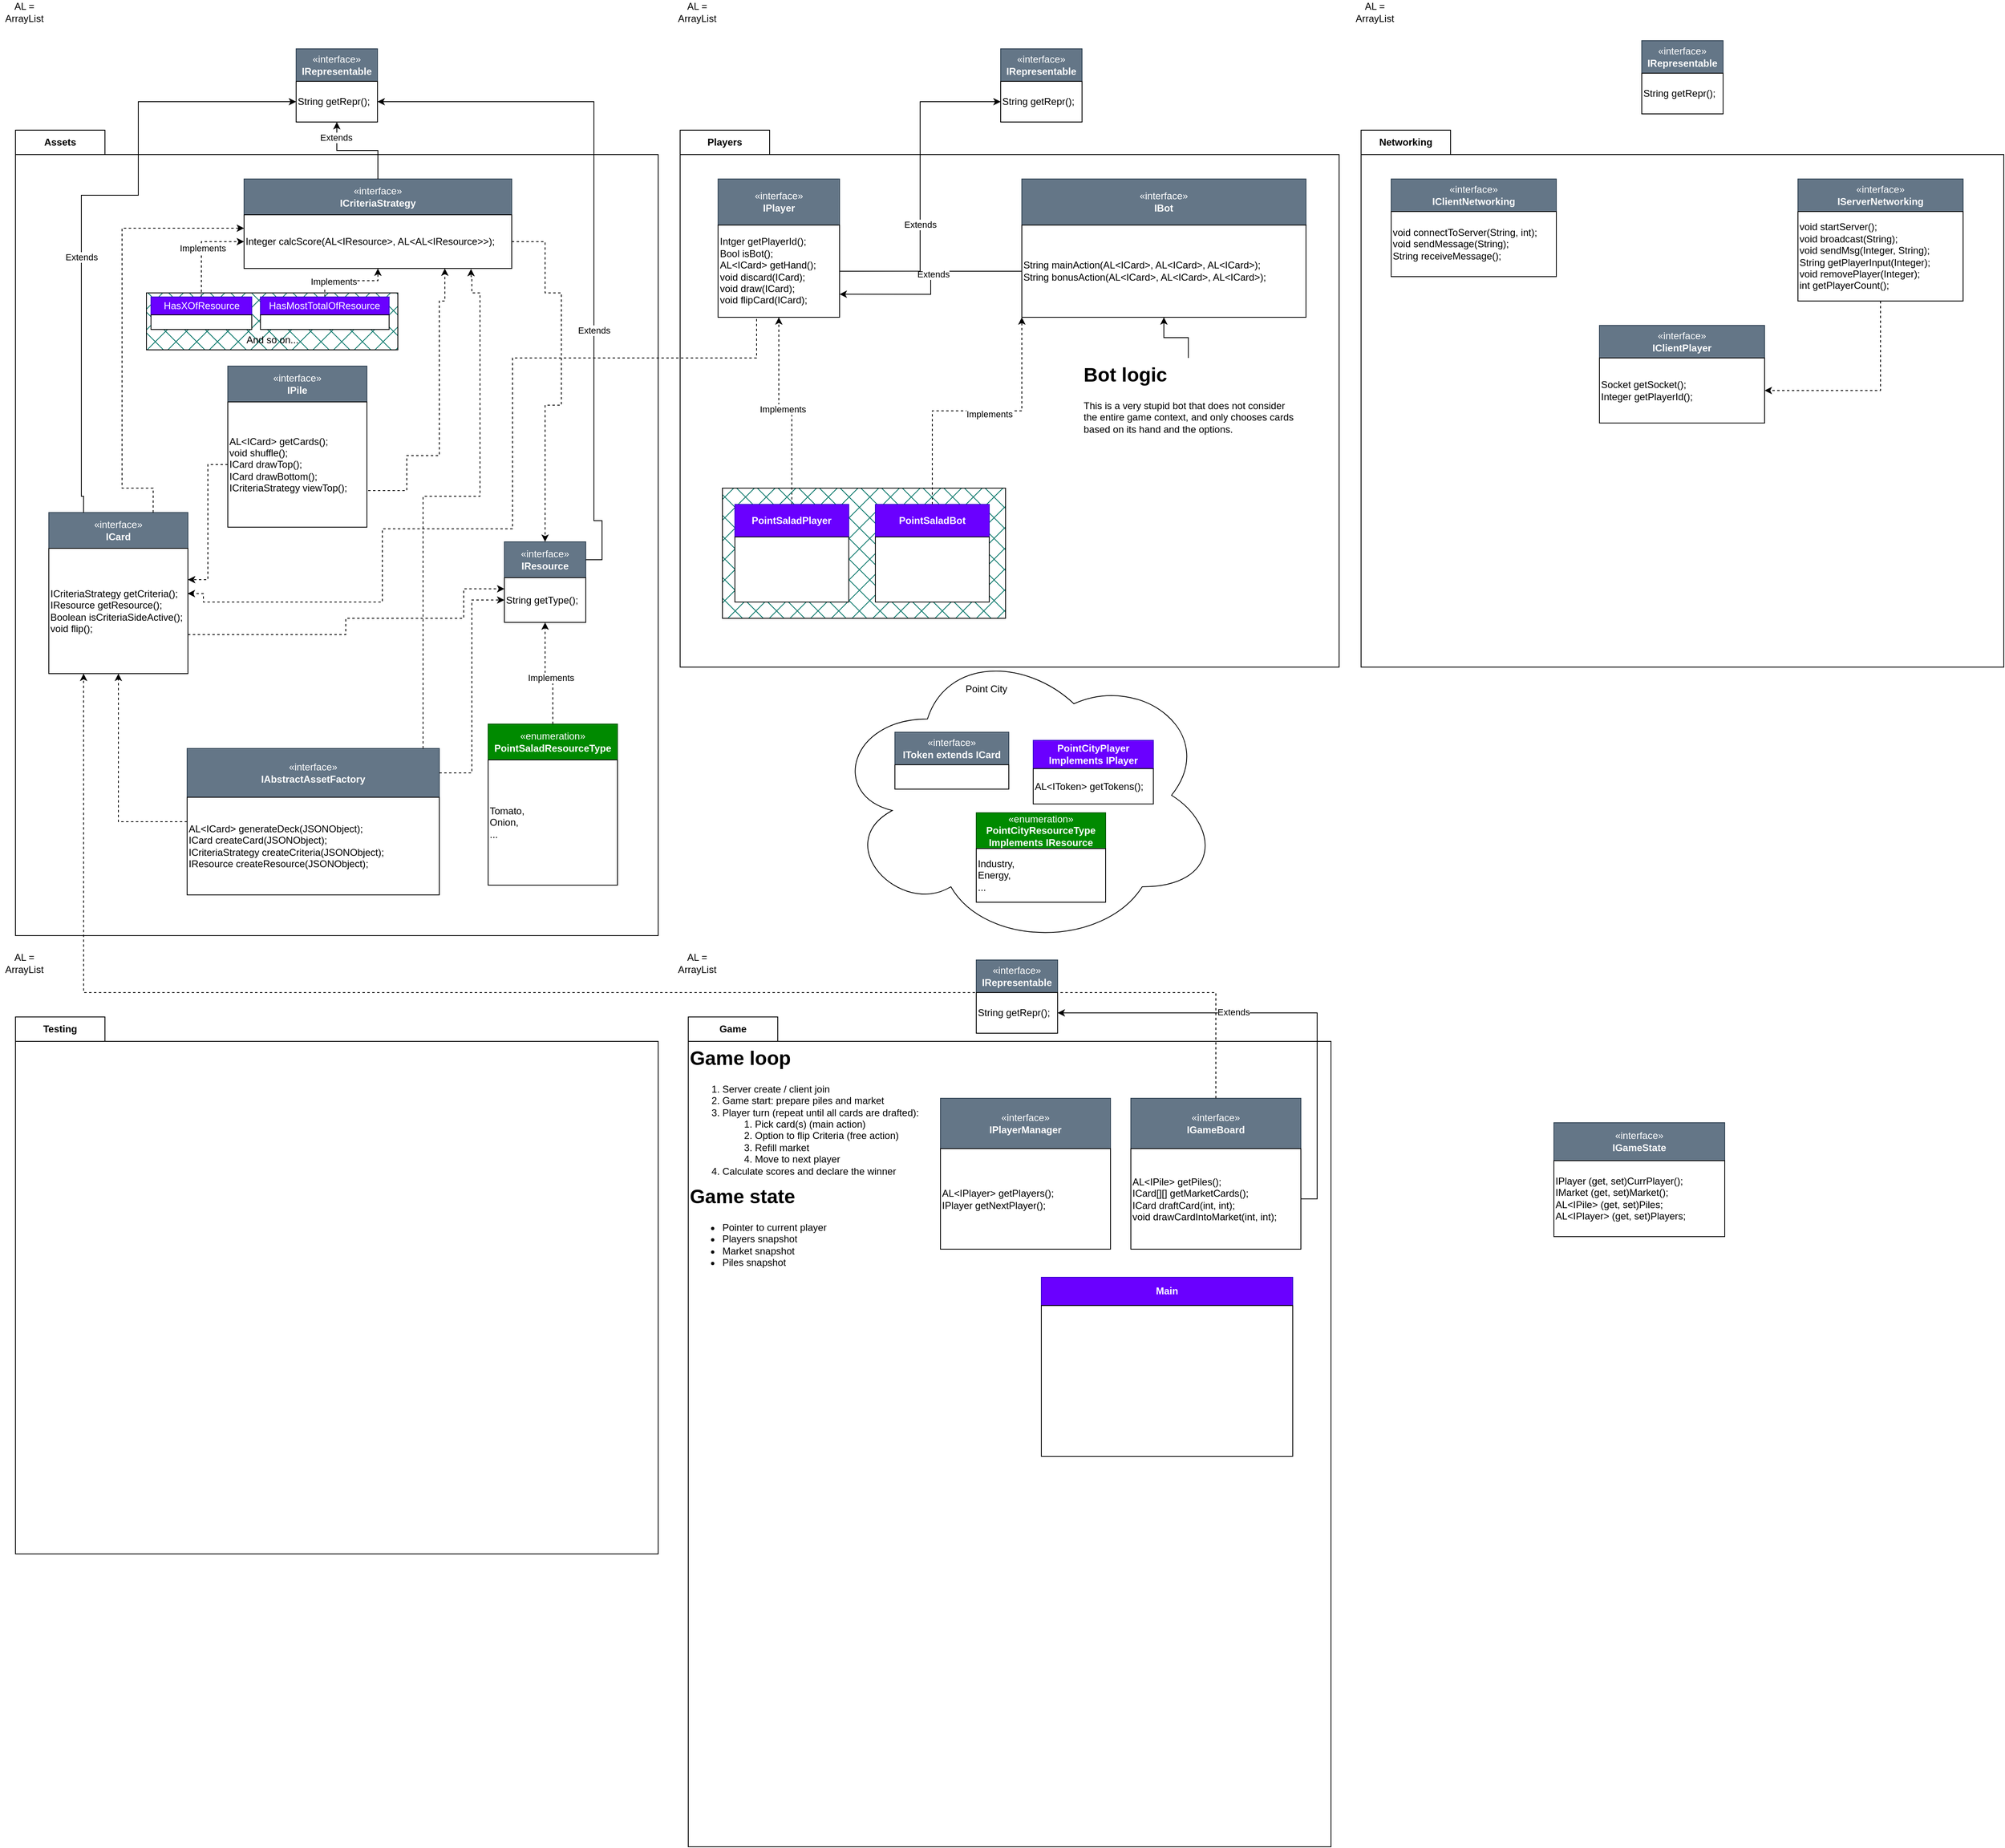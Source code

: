 <mxfile version="24.7.17">
  <diagram name="Page-1" id="F4KrW8JxtzPAobyz8DqY">
    <mxGraphModel dx="1313" dy="776" grid="1" gridSize="10" guides="1" tooltips="1" connect="1" arrows="1" fold="1" page="1" pageScale="1" pageWidth="827" pageHeight="1169" math="0" shadow="0">
      <root>
        <mxCell id="0" />
        <mxCell id="1" parent="0" />
        <mxCell id="SN2yluZUW8M9mS18KECz-75" value="Players" style="shape=folder;fontStyle=1;tabWidth=110;tabHeight=30;tabPosition=left;html=1;boundedLbl=1;labelInHeader=1;container=1;collapsible=0;whiteSpace=wrap;" parent="1" vertex="1">
          <mxGeometry x="836" y="160" width="810" height="660" as="geometry" />
        </mxCell>
        <mxCell id="SN2yluZUW8M9mS18KECz-76" value="" style="html=1;strokeColor=none;resizeWidth=1;resizeHeight=1;fillColor=none;part=1;connectable=0;allowArrows=0;deletable=0;whiteSpace=wrap;" parent="SN2yluZUW8M9mS18KECz-75" vertex="1">
          <mxGeometry width="810" height="630" relative="1" as="geometry">
            <mxPoint y="30" as="offset" />
          </mxGeometry>
        </mxCell>
        <mxCell id="FavM__Tn094tiXzaovP9-73" value="" style="group" parent="SN2yluZUW8M9mS18KECz-75" vertex="1" connectable="0">
          <mxGeometry x="46.659" y="60" width="149.309" height="170" as="geometry" />
        </mxCell>
        <mxCell id="FavM__Tn094tiXzaovP9-74" value="«interface»&lt;br&gt;&lt;b&gt;IPlayer&lt;/b&gt;" style="html=1;whiteSpace=wrap;movable=1;resizable=1;rotatable=1;deletable=1;editable=1;locked=0;connectable=1;fillColor=#647687;fontColor=#ffffff;strokeColor=#314354;" parent="FavM__Tn094tiXzaovP9-73" vertex="1">
          <mxGeometry width="149.309" height="56.667" as="geometry" />
        </mxCell>
        <mxCell id="FavM__Tn094tiXzaovP9-75" value="&lt;div&gt;Intger getPlayerId();&lt;/div&gt;&lt;div&gt;&lt;span style=&quot;background-color: initial;&quot;&gt;Bool isBot();&lt;/span&gt;&lt;/div&gt;&lt;div&gt;AL&amp;lt;ICard&amp;gt; getHand();&lt;span style=&quot;background-color: initial;&quot;&gt;&lt;br&gt;&lt;/span&gt;&lt;/div&gt;&lt;div&gt;void discard(ICard);&lt;/div&gt;&lt;div&gt;void draw(ICard);&lt;/div&gt;&lt;div&gt;void flipCard(ICard);&lt;/div&gt;" style="rounded=0;whiteSpace=wrap;html=1;align=left;movable=1;resizable=1;rotatable=1;deletable=1;editable=1;locked=0;connectable=1;" parent="FavM__Tn094tiXzaovP9-73" vertex="1">
          <mxGeometry y="56.667" width="149.309" height="113.333" as="geometry" />
        </mxCell>
        <mxCell id="SN2yluZUW8M9mS18KECz-39" style="edgeStyle=orthogonalEdgeStyle;rounded=0;orthogonalLoop=1;jettySize=auto;html=1;entryX=0.5;entryY=1;entryDx=0;entryDy=0;dashed=1;" parent="SN2yluZUW8M9mS18KECz-75" source="SN2yluZUW8M9mS18KECz-37" target="FavM__Tn094tiXzaovP9-75" edge="1">
          <mxGeometry relative="1" as="geometry" />
        </mxCell>
        <mxCell id="SN2yluZUW8M9mS18KECz-40" value="Implements" style="edgeLabel;html=1;align=center;verticalAlign=middle;resizable=0;points=[];" parent="SN2yluZUW8M9mS18KECz-39" vertex="1" connectable="0">
          <mxGeometry x="0.087" y="-4" relative="1" as="geometry">
            <mxPoint as="offset" />
          </mxGeometry>
        </mxCell>
        <mxCell id="t7THmQA8hoJjXBgSS74K-11" value="" style="group" vertex="1" connectable="0" parent="SN2yluZUW8M9mS18KECz-75">
          <mxGeometry x="420" y="60" width="349.29" height="170" as="geometry" />
        </mxCell>
        <mxCell id="t7THmQA8hoJjXBgSS74K-12" value="«interface»&lt;br&gt;&lt;b&gt;IBot&lt;/b&gt;" style="html=1;whiteSpace=wrap;movable=1;resizable=1;rotatable=1;deletable=1;editable=1;locked=0;connectable=1;fillColor=#647687;fontColor=#ffffff;strokeColor=#314354;" vertex="1" parent="t7THmQA8hoJjXBgSS74K-11">
          <mxGeometry width="349.29" height="56.667" as="geometry" />
        </mxCell>
        <mxCell id="t7THmQA8hoJjXBgSS74K-13" value="String mainAction(AL&amp;lt;ICard&amp;gt;, AL&amp;lt;ICard&amp;gt;, AL&amp;lt;ICard&amp;gt;);&lt;div&gt;String bonusAction&lt;span style=&quot;background-color: initial;&quot;&gt;(AL&amp;lt;ICard&amp;gt;, AL&amp;lt;ICard&amp;gt;, AL&amp;lt;ICard&amp;gt;);&lt;/span&gt;&lt;/div&gt;" style="rounded=0;whiteSpace=wrap;html=1;align=left;movable=1;resizable=1;rotatable=1;deletable=1;editable=1;locked=0;connectable=1;" vertex="1" parent="t7THmQA8hoJjXBgSS74K-11">
          <mxGeometry y="56.667" width="349.29" height="113.333" as="geometry" />
        </mxCell>
        <mxCell id="t7THmQA8hoJjXBgSS74K-14" style="edgeStyle=orthogonalEdgeStyle;rounded=0;orthogonalLoop=1;jettySize=auto;html=1;entryX=1;entryY=0.75;entryDx=0;entryDy=0;" edge="1" parent="SN2yluZUW8M9mS18KECz-75" source="t7THmQA8hoJjXBgSS74K-13" target="FavM__Tn094tiXzaovP9-75">
          <mxGeometry relative="1" as="geometry" />
        </mxCell>
        <mxCell id="t7THmQA8hoJjXBgSS74K-15" value="Extends" style="edgeLabel;html=1;align=center;verticalAlign=middle;resizable=0;points=[];" vertex="1" connectable="0" parent="t7THmQA8hoJjXBgSS74K-14">
          <mxGeometry x="-0.089" y="3" relative="1" as="geometry">
            <mxPoint as="offset" />
          </mxGeometry>
        </mxCell>
        <mxCell id="t7THmQA8hoJjXBgSS74K-18" style="edgeStyle=orthogonalEdgeStyle;rounded=0;orthogonalLoop=1;jettySize=auto;html=1;entryX=0.5;entryY=1;entryDx=0;entryDy=0;" edge="1" parent="SN2yluZUW8M9mS18KECz-75" source="t7THmQA8hoJjXBgSS74K-17" target="t7THmQA8hoJjXBgSS74K-13">
          <mxGeometry relative="1" as="geometry" />
        </mxCell>
        <mxCell id="t7THmQA8hoJjXBgSS74K-17" value="&lt;h1 style=&quot;margin-top: 0px;&quot;&gt;Bot logic&lt;/h1&gt;&lt;p&gt;This is a very stupid bot that does not consider the entire game context, and only chooses cards based on its hand and the options.&lt;/p&gt;" style="text;html=1;whiteSpace=wrap;overflow=hidden;rounded=0;" vertex="1" parent="SN2yluZUW8M9mS18KECz-75">
          <mxGeometry x="494.005" y="280" width="261.29" height="106" as="geometry" />
        </mxCell>
        <mxCell id="t7THmQA8hoJjXBgSS74K-23" style="edgeStyle=orthogonalEdgeStyle;rounded=0;orthogonalLoop=1;jettySize=auto;html=1;entryX=0;entryY=1;entryDx=0;entryDy=0;dashed=1;exitX=0.5;exitY=0;exitDx=0;exitDy=0;" edge="1" parent="SN2yluZUW8M9mS18KECz-75" source="t7THmQA8hoJjXBgSS74K-20" target="t7THmQA8hoJjXBgSS74K-13">
          <mxGeometry relative="1" as="geometry">
            <mxPoint x="360" y="424" as="sourcePoint" />
            <mxPoint x="374" y="214" as="targetPoint" />
          </mxGeometry>
        </mxCell>
        <mxCell id="t7THmQA8hoJjXBgSS74K-24" value="Implements" style="edgeLabel;html=1;align=center;verticalAlign=middle;resizable=0;points=[];" vertex="1" connectable="0" parent="t7THmQA8hoJjXBgSS74K-23">
          <mxGeometry x="0.087" y="-4" relative="1" as="geometry">
            <mxPoint as="offset" />
          </mxGeometry>
        </mxCell>
        <mxCell id="t7THmQA8hoJjXBgSS74K-35" value="" style="group" vertex="1" connectable="0" parent="SN2yluZUW8M9mS18KECz-75">
          <mxGeometry x="52" y="440" width="348" height="160" as="geometry" />
        </mxCell>
        <mxCell id="t7THmQA8hoJjXBgSS74K-26" value="" style="rounded=0;whiteSpace=wrap;html=1;fillStyle=cross-hatch;fillColor=#09776a;" vertex="1" parent="t7THmQA8hoJjXBgSS74K-35">
          <mxGeometry width="348" height="160" as="geometry" />
        </mxCell>
        <mxCell id="SN2yluZUW8M9mS18KECz-36" value="" style="group" parent="t7THmQA8hoJjXBgSS74K-35" vertex="1" connectable="0">
          <mxGeometry x="15.327" y="20" width="139.977" height="120" as="geometry" />
        </mxCell>
        <mxCell id="SN2yluZUW8M9mS18KECz-37" value="&lt;b&gt;PointSaladPlayer&lt;/b&gt;" style="html=1;whiteSpace=wrap;movable=1;resizable=1;rotatable=1;deletable=1;editable=1;locked=0;connectable=1;fillColor=#6a00ff;fontColor=#ffffff;strokeColor=#3700CC;" parent="SN2yluZUW8M9mS18KECz-36" vertex="1">
          <mxGeometry width="139.977" height="40" as="geometry" />
        </mxCell>
        <mxCell id="SN2yluZUW8M9mS18KECz-38" value="" style="rounded=0;whiteSpace=wrap;html=1;align=left;movable=1;resizable=1;rotatable=1;deletable=1;editable=1;locked=0;connectable=1;" parent="SN2yluZUW8M9mS18KECz-36" vertex="1">
          <mxGeometry y="40" width="139.977" height="80" as="geometry" />
        </mxCell>
        <mxCell id="t7THmQA8hoJjXBgSS74K-19" value="" style="group" vertex="1" connectable="0" parent="t7THmQA8hoJjXBgSS74K-35">
          <mxGeometry x="187.997" y="20" width="139.977" height="120" as="geometry" />
        </mxCell>
        <mxCell id="t7THmQA8hoJjXBgSS74K-20" value="&lt;b&gt;PointSaladBot&lt;/b&gt;" style="html=1;whiteSpace=wrap;movable=1;resizable=1;rotatable=1;deletable=1;editable=1;locked=0;connectable=1;fillColor=#6a00ff;fontColor=#ffffff;strokeColor=#3700CC;" vertex="1" parent="t7THmQA8hoJjXBgSS74K-19">
          <mxGeometry width="139.977" height="40" as="geometry" />
        </mxCell>
        <mxCell id="t7THmQA8hoJjXBgSS74K-21" value="" style="rounded=0;whiteSpace=wrap;html=1;align=left;movable=1;resizable=1;rotatable=1;deletable=1;editable=1;locked=0;connectable=1;" vertex="1" parent="t7THmQA8hoJjXBgSS74K-19">
          <mxGeometry y="40" width="139.977" height="80" as="geometry" />
        </mxCell>
        <mxCell id="SN2yluZUW8M9mS18KECz-71" value="Assets" style="shape=folder;fontStyle=1;tabWidth=110;tabHeight=30;tabPosition=left;html=1;boundedLbl=1;labelInHeader=1;container=1;collapsible=0;whiteSpace=wrap;" parent="1" vertex="1">
          <mxGeometry x="19" y="160" width="790" height="990" as="geometry" />
        </mxCell>
        <mxCell id="SN2yluZUW8M9mS18KECz-72" value="" style="html=1;strokeColor=none;resizeWidth=1;resizeHeight=1;fillColor=none;part=1;connectable=0;allowArrows=0;deletable=0;whiteSpace=wrap;" parent="SN2yluZUW8M9mS18KECz-71" vertex="1">
          <mxGeometry width="790" height="960" relative="1" as="geometry">
            <mxPoint y="30" as="offset" />
          </mxGeometry>
        </mxCell>
        <mxCell id="SN2yluZUW8M9mS18KECz-80" value="" style="group" parent="SN2yluZUW8M9mS18KECz-71" vertex="1" connectable="0">
          <mxGeometry x="211" y="760.002" width="310" height="180" as="geometry" />
        </mxCell>
        <mxCell id="SN2yluZUW8M9mS18KECz-81" value="«interface»&lt;br&gt;&lt;b&gt;IAbstractAssetFactory&lt;/b&gt;" style="html=1;whiteSpace=wrap;movable=1;resizable=1;rotatable=1;deletable=1;editable=1;locked=0;connectable=1;fillColor=#647687;fontColor=#ffffff;strokeColor=#314354;" parent="SN2yluZUW8M9mS18KECz-80" vertex="1">
          <mxGeometry width="310" height="60" as="geometry" />
        </mxCell>
        <mxCell id="SN2yluZUW8M9mS18KECz-82" value="&lt;div&gt;AL&amp;lt;ICard&amp;gt; generateDeck(JSONObject);&lt;/div&gt;ICard &lt;span class=&quot;hljs-title function_&quot;&gt;createCard&lt;/span&gt;&lt;span class=&quot;hljs-params&quot;&gt;(JSONObject)&lt;/span&gt;;&lt;br&gt;ICriteriaStrategy&amp;nbsp;&lt;span class=&quot;hljs-title function_&quot;&gt;createCriteria&lt;/span&gt;&lt;span class=&quot;hljs-params&quot;&gt;(JSONObject)&lt;/span&gt;;&lt;br&gt;IResource &lt;span class=&quot;hljs-title function_&quot;&gt;createResource&lt;/span&gt;&lt;span class=&quot;hljs-params&quot;&gt;(JSONObject)&lt;/span&gt;;" style="rounded=0;whiteSpace=wrap;html=1;align=left;movable=1;resizable=1;rotatable=1;deletable=1;editable=1;locked=0;connectable=1;" parent="SN2yluZUW8M9mS18KECz-80" vertex="1">
          <mxGeometry y="60" width="310" height="120" as="geometry" />
        </mxCell>
        <mxCell id="SN2yluZUW8M9mS18KECz-16" value="" style="group" parent="SN2yluZUW8M9mS18KECz-71" vertex="1" connectable="0">
          <mxGeometry x="41" y="470" width="171" height="198" as="geometry" />
        </mxCell>
        <mxCell id="SN2yluZUW8M9mS18KECz-17" value="«interface»&lt;br&gt;&lt;b&gt;ICard&lt;/b&gt;" style="html=1;whiteSpace=wrap;movable=1;resizable=1;rotatable=1;deletable=1;editable=1;locked=0;connectable=1;fillColor=#647687;fontColor=#ffffff;strokeColor=#314354;" parent="SN2yluZUW8M9mS18KECz-16" vertex="1">
          <mxGeometry width="171" height="44.0" as="geometry" />
        </mxCell>
        <mxCell id="SN2yluZUW8M9mS18KECz-18" value="&lt;div&gt;&lt;span style=&quot;background-color: initial;&quot;&gt;ICriteriaStrategy getCriteria();&lt;/span&gt;&lt;br&gt;&lt;/div&gt;&lt;div&gt;IResource getResource();&lt;/div&gt;&lt;div&gt;Boolean isCriteriaSideActive();&lt;/div&gt;&lt;div&gt;void flip();&lt;/div&gt;" style="rounded=0;whiteSpace=wrap;html=1;align=left;movable=1;resizable=1;rotatable=1;deletable=1;editable=1;locked=0;connectable=1;" parent="SN2yluZUW8M9mS18KECz-16" vertex="1">
          <mxGeometry y="44.0" width="171" height="154.0" as="geometry" />
        </mxCell>
        <mxCell id="FavM__Tn094tiXzaovP9-109" value="" style="group" parent="SN2yluZUW8M9mS18KECz-71" vertex="1" connectable="0">
          <mxGeometry x="601" y="506.0" width="100" height="99.0" as="geometry" />
        </mxCell>
        <mxCell id="FavM__Tn094tiXzaovP9-51" value="«interface»&lt;br&gt;&lt;b&gt;IResource&lt;/b&gt;" style="html=1;whiteSpace=wrap;movable=1;resizable=1;rotatable=1;deletable=1;editable=1;locked=0;connectable=1;fillColor=#647687;fontColor=#ffffff;strokeColor=#314354;" parent="FavM__Tn094tiXzaovP9-109" vertex="1">
          <mxGeometry width="100" height="44" as="geometry" />
        </mxCell>
        <mxCell id="FavM__Tn094tiXzaovP9-52" value="String getType();" style="rounded=0;whiteSpace=wrap;html=1;align=left;movable=1;resizable=1;rotatable=1;deletable=1;editable=1;locked=0;connectable=1;" parent="FavM__Tn094tiXzaovP9-109" vertex="1">
          <mxGeometry y="44" width="100" height="55.0" as="geometry" />
        </mxCell>
        <mxCell id="SN2yluZUW8M9mS18KECz-83" value="" style="group" parent="SN2yluZUW8M9mS18KECz-71" vertex="1" connectable="0">
          <mxGeometry x="281" y="60" width="329" height="110" as="geometry" />
        </mxCell>
        <mxCell id="SN2yluZUW8M9mS18KECz-84" value="«interface»&lt;br&gt;&lt;b&gt;ICriteriaStrategy&lt;/b&gt;" style="html=1;whiteSpace=wrap;movable=1;resizable=1;rotatable=1;deletable=1;editable=1;locked=0;connectable=1;fillColor=#647687;fontColor=#ffffff;strokeColor=#314354;" parent="SN2yluZUW8M9mS18KECz-83" vertex="1">
          <mxGeometry width="329" height="44.0" as="geometry" />
        </mxCell>
        <mxCell id="SN2yluZUW8M9mS18KECz-85" value="&lt;div&gt;&lt;div&gt;&lt;span style=&quot;background-color: initial;&quot;&gt;Integer calcScore(AL&amp;lt;IResource&amp;gt;, AL&amp;lt;AL&amp;lt;IResource&amp;gt;&amp;gt;);&lt;/span&gt;&lt;br&gt;&lt;/div&gt;&lt;/div&gt;" style="rounded=0;whiteSpace=wrap;html=1;align=left;movable=1;resizable=1;rotatable=1;deletable=1;editable=1;locked=0;connectable=1;perimeterSpacing=0;" parent="SN2yluZUW8M9mS18KECz-83" vertex="1">
          <mxGeometry y="44.0" width="329" height="66.0" as="geometry" />
        </mxCell>
        <mxCell id="SN2yluZUW8M9mS18KECz-89" style="edgeStyle=orthogonalEdgeStyle;rounded=0;orthogonalLoop=1;jettySize=auto;html=1;dashed=1;entryX=0;entryY=0.25;entryDx=0;entryDy=0;" parent="SN2yluZUW8M9mS18KECz-71" source="SN2yluZUW8M9mS18KECz-18" target="FavM__Tn094tiXzaovP9-52" edge="1">
          <mxGeometry relative="1" as="geometry">
            <Array as="points">
              <mxPoint x="406" y="620" />
              <mxPoint x="406" y="600" />
              <mxPoint x="551" y="600" />
              <mxPoint x="551" y="564" />
            </Array>
          </mxGeometry>
        </mxCell>
        <mxCell id="SN2yluZUW8M9mS18KECz-93" style="edgeStyle=orthogonalEdgeStyle;rounded=0;orthogonalLoop=1;jettySize=auto;html=1;entryX=0;entryY=0.5;entryDx=0;entryDy=0;dashed=1;" parent="SN2yluZUW8M9mS18KECz-71" source="SN2yluZUW8M9mS18KECz-91" target="SN2yluZUW8M9mS18KECz-85" edge="1">
          <mxGeometry relative="1" as="geometry" />
        </mxCell>
        <mxCell id="SN2yluZUW8M9mS18KECz-94" value="Implements" style="edgeLabel;html=1;align=center;verticalAlign=middle;resizable=0;points=[];" parent="SN2yluZUW8M9mS18KECz-93" vertex="1" connectable="0">
          <mxGeometry x="0.007" y="-1" relative="1" as="geometry">
            <mxPoint as="offset" />
          </mxGeometry>
        </mxCell>
        <mxCell id="SN2yluZUW8M9mS18KECz-99" style="edgeStyle=orthogonalEdgeStyle;rounded=0;orthogonalLoop=1;jettySize=auto;html=1;dashed=1;" parent="SN2yluZUW8M9mS18KECz-71" source="SN2yluZUW8M9mS18KECz-97" target="SN2yluZUW8M9mS18KECz-85" edge="1">
          <mxGeometry relative="1" as="geometry" />
        </mxCell>
        <mxCell id="SN2yluZUW8M9mS18KECz-100" value="Implements" style="edgeLabel;html=1;align=center;verticalAlign=middle;resizable=0;points=[];" parent="SN2yluZUW8M9mS18KECz-99" vertex="1" connectable="0">
          <mxGeometry x="-0.386" y="-1" relative="1" as="geometry">
            <mxPoint as="offset" />
          </mxGeometry>
        </mxCell>
        <mxCell id="SN2yluZUW8M9mS18KECz-130" value="" style="group" parent="SN2yluZUW8M9mS18KECz-71" vertex="1" connectable="0">
          <mxGeometry x="581" y="730" width="159" height="198" as="geometry" />
        </mxCell>
        <mxCell id="SN2yluZUW8M9mS18KECz-139" value="" style="edgeStyle=orthogonalEdgeStyle;rounded=0;orthogonalLoop=1;jettySize=auto;html=1;" parent="SN2yluZUW8M9mS18KECz-130" source="SN2yluZUW8M9mS18KECz-131" target="SN2yluZUW8M9mS18KECz-132" edge="1">
          <mxGeometry relative="1" as="geometry" />
        </mxCell>
        <mxCell id="SN2yluZUW8M9mS18KECz-131" value="«enumeration»&lt;br&gt;&lt;b&gt;PointSaladResourceType&lt;/b&gt;" style="html=1;whiteSpace=wrap;movable=1;resizable=1;rotatable=1;deletable=1;editable=1;locked=0;connectable=1;fillColor=#008a00;strokeColor=#005700;fontColor=#ffffff;" parent="SN2yluZUW8M9mS18KECz-130" vertex="1">
          <mxGeometry width="159" height="44.0" as="geometry" />
        </mxCell>
        <mxCell id="SN2yluZUW8M9mS18KECz-132" value="&lt;div&gt;Tomato,&lt;/div&gt;&lt;div&gt;Onion,&lt;/div&gt;&lt;div&gt;...&lt;/div&gt;" style="rounded=0;whiteSpace=wrap;html=1;align=left;movable=1;resizable=1;rotatable=1;deletable=1;editable=1;locked=0;connectable=1;" parent="SN2yluZUW8M9mS18KECz-130" vertex="1">
          <mxGeometry y="44.0" width="159" height="154.0" as="geometry" />
        </mxCell>
        <mxCell id="SN2yluZUW8M9mS18KECz-133" style="edgeStyle=orthogonalEdgeStyle;rounded=0;orthogonalLoop=1;jettySize=auto;html=1;entryX=0.5;entryY=1;entryDx=0;entryDy=0;dashed=1;" parent="SN2yluZUW8M9mS18KECz-71" source="SN2yluZUW8M9mS18KECz-131" target="FavM__Tn094tiXzaovP9-52" edge="1">
          <mxGeometry relative="1" as="geometry" />
        </mxCell>
        <mxCell id="SN2yluZUW8M9mS18KECz-134" value="Implements" style="edgeLabel;html=1;align=center;verticalAlign=middle;resizable=0;points=[];" parent="SN2yluZUW8M9mS18KECz-133" vertex="1" connectable="0">
          <mxGeometry x="-0.141" y="3" relative="1" as="geometry">
            <mxPoint y="1" as="offset" />
          </mxGeometry>
        </mxCell>
        <mxCell id="SN2yluZUW8M9mS18KECz-138" value="" style="group" parent="SN2yluZUW8M9mS18KECz-71" vertex="1" connectable="0">
          <mxGeometry x="161" y="200" width="309" height="70" as="geometry" />
        </mxCell>
        <mxCell id="SN2yluZUW8M9mS18KECz-104" value="" style="rounded=0;whiteSpace=wrap;html=1;fillStyle=cross-hatch;fillColor=#09776a;" parent="SN2yluZUW8M9mS18KECz-138" vertex="1">
          <mxGeometry width="309" height="70.0" as="geometry" />
        </mxCell>
        <mxCell id="SN2yluZUW8M9mS18KECz-137" value="" style="group" parent="SN2yluZUW8M9mS18KECz-138" vertex="1" connectable="0">
          <mxGeometry x="5.628" y="5" width="292.678" height="60" as="geometry" />
        </mxCell>
        <mxCell id="SN2yluZUW8M9mS18KECz-95" value="" style="group" parent="SN2yluZUW8M9mS18KECz-137" vertex="1" connectable="0">
          <mxGeometry width="292.678" height="60" as="geometry" />
        </mxCell>
        <mxCell id="SN2yluZUW8M9mS18KECz-91" value="&lt;div&gt;&lt;span style=&quot;background-color: initial;&quot;&gt;HasXOfResource&lt;/span&gt;&lt;br&gt;&lt;/div&gt;" style="html=1;whiteSpace=wrap;movable=1;resizable=1;rotatable=1;deletable=1;editable=1;locked=0;connectable=1;fillColor=#6a00ff;fontColor=#ffffff;strokeColor=#3700CC;" parent="SN2yluZUW8M9mS18KECz-95" vertex="1">
          <mxGeometry width="123.825" height="22" as="geometry" />
        </mxCell>
        <mxCell id="SN2yluZUW8M9mS18KECz-92" value="&lt;div&gt;&lt;div&gt;&lt;br&gt;&lt;/div&gt;&lt;/div&gt;" style="rounded=0;whiteSpace=wrap;html=1;align=left;movable=1;resizable=1;rotatable=1;deletable=1;editable=1;locked=0;connectable=1;perimeterSpacing=0;" parent="SN2yluZUW8M9mS18KECz-95" vertex="1">
          <mxGeometry y="22" width="123.825" height="18.0" as="geometry" />
        </mxCell>
        <mxCell id="SN2yluZUW8M9mS18KECz-105" value="And so on..." style="text;html=1;align=center;verticalAlign=middle;whiteSpace=wrap;rounded=0;" parent="SN2yluZUW8M9mS18KECz-138" vertex="1">
          <mxGeometry x="86.66" y="51.36" width="135.67" height="13.64" as="geometry" />
        </mxCell>
        <mxCell id="SN2yluZUW8M9mS18KECz-96" value="" style="group" parent="SN2yluZUW8M9mS18KECz-138" vertex="1" connectable="0">
          <mxGeometry x="140.119" y="4.999" width="158.18" height="39.999" as="geometry" />
        </mxCell>
        <mxCell id="SN2yluZUW8M9mS18KECz-97" value="&lt;div&gt;&lt;span style=&quot;background-color: initial;&quot;&gt;HasMostTotalOfResource&lt;/span&gt;&lt;br&gt;&lt;/div&gt;" style="html=1;whiteSpace=wrap;movable=1;resizable=1;rotatable=1;deletable=1;editable=1;locked=0;connectable=1;fillColor=#6a00ff;fontColor=#ffffff;strokeColor=#3700CC;" parent="SN2yluZUW8M9mS18KECz-96" vertex="1">
          <mxGeometry width="158.18" height="21.999" as="geometry" />
        </mxCell>
        <mxCell id="SN2yluZUW8M9mS18KECz-98" value="&lt;div&gt;&lt;div&gt;&lt;br&gt;&lt;/div&gt;&lt;/div&gt;" style="rounded=0;whiteSpace=wrap;html=1;align=left;movable=1;resizable=1;rotatable=1;deletable=1;editable=1;locked=0;connectable=1;perimeterSpacing=0;" parent="SN2yluZUW8M9mS18KECz-96" vertex="1">
          <mxGeometry y="21.999" width="158.18" height="17.999" as="geometry" />
        </mxCell>
        <mxCell id="SN2yluZUW8M9mS18KECz-148" style="edgeStyle=orthogonalEdgeStyle;rounded=0;orthogonalLoop=1;jettySize=auto;html=1;exitX=0.75;exitY=0;exitDx=0;exitDy=0;entryX=0;entryY=0.25;entryDx=0;entryDy=0;dashed=1;" parent="SN2yluZUW8M9mS18KECz-71" source="SN2yluZUW8M9mS18KECz-17" target="SN2yluZUW8M9mS18KECz-85" edge="1">
          <mxGeometry relative="1" as="geometry">
            <Array as="points">
              <mxPoint x="169" y="440" />
              <mxPoint x="131" y="440" />
              <mxPoint x="131" y="121" />
            </Array>
          </mxGeometry>
        </mxCell>
        <mxCell id="SN2yluZUW8M9mS18KECz-149" style="edgeStyle=orthogonalEdgeStyle;rounded=0;orthogonalLoop=1;jettySize=auto;html=1;exitX=1;exitY=0.5;exitDx=0;exitDy=0;dashed=1;" parent="SN2yluZUW8M9mS18KECz-71" source="SN2yluZUW8M9mS18KECz-85" target="FavM__Tn094tiXzaovP9-51" edge="1">
          <mxGeometry relative="1" as="geometry">
            <Array as="points">
              <mxPoint x="651" y="137" />
              <mxPoint x="651" y="200" />
              <mxPoint x="671" y="200" />
              <mxPoint x="671" y="338" />
              <mxPoint x="651" y="338" />
            </Array>
          </mxGeometry>
        </mxCell>
        <mxCell id="SN2yluZUW8M9mS18KECz-150" style="edgeStyle=orthogonalEdgeStyle;rounded=0;orthogonalLoop=1;jettySize=auto;html=1;entryX=0.5;entryY=1;entryDx=0;entryDy=0;dashed=1;exitX=0;exitY=0.25;exitDx=0;exitDy=0;" parent="SN2yluZUW8M9mS18KECz-71" source="SN2yluZUW8M9mS18KECz-82" target="SN2yluZUW8M9mS18KECz-18" edge="1">
          <mxGeometry relative="1" as="geometry" />
        </mxCell>
        <mxCell id="SN2yluZUW8M9mS18KECz-151" style="edgeStyle=orthogonalEdgeStyle;rounded=0;orthogonalLoop=1;jettySize=auto;html=1;entryX=0;entryY=0.5;entryDx=0;entryDy=0;dashed=1;" parent="SN2yluZUW8M9mS18KECz-71" source="SN2yluZUW8M9mS18KECz-81" target="FavM__Tn094tiXzaovP9-52" edge="1">
          <mxGeometry relative="1" as="geometry" />
        </mxCell>
        <mxCell id="SN2yluZUW8M9mS18KECz-152" style="edgeStyle=orthogonalEdgeStyle;rounded=0;orthogonalLoop=1;jettySize=auto;html=1;entryX=0.848;entryY=1.008;entryDx=0;entryDy=0;dashed=1;entryPerimeter=0;" parent="SN2yluZUW8M9mS18KECz-71" source="SN2yluZUW8M9mS18KECz-81" target="SN2yluZUW8M9mS18KECz-85" edge="1">
          <mxGeometry relative="1" as="geometry">
            <Array as="points">
              <mxPoint x="501" y="450" />
              <mxPoint x="571" y="450" />
              <mxPoint x="571" y="200" />
              <mxPoint x="561" y="200" />
              <mxPoint x="561" y="180" />
              <mxPoint x="560" y="180" />
            </Array>
          </mxGeometry>
        </mxCell>
        <mxCell id="SN2yluZUW8M9mS18KECz-165" value="" style="group" parent="SN2yluZUW8M9mS18KECz-71" vertex="1" connectable="0">
          <mxGeometry x="261" y="290" width="171" height="198" as="geometry" />
        </mxCell>
        <mxCell id="SN2yluZUW8M9mS18KECz-166" value="«interface»&lt;br&gt;&lt;b&gt;IPile&lt;/b&gt;" style="html=1;whiteSpace=wrap;movable=1;resizable=1;rotatable=1;deletable=1;editable=1;locked=0;connectable=1;fillColor=#647687;fontColor=#ffffff;strokeColor=#314354;" parent="SN2yluZUW8M9mS18KECz-165" vertex="1">
          <mxGeometry width="171" height="44.0" as="geometry" />
        </mxCell>
        <mxCell id="SN2yluZUW8M9mS18KECz-167" value="&lt;div&gt;AL&amp;lt;ICard&amp;gt; getCards();&lt;/div&gt;&lt;div&gt;void shuffle();&lt;/div&gt;&lt;div&gt;ICard drawTop();&lt;/div&gt;&lt;div&gt;ICard drawBottom();&lt;/div&gt;&lt;div&gt;ICriteriaStrategy viewTop();&lt;/div&gt;" style="rounded=0;whiteSpace=wrap;html=1;align=left;movable=1;resizable=1;rotatable=1;deletable=1;editable=1;locked=0;connectable=1;" parent="SN2yluZUW8M9mS18KECz-165" vertex="1">
          <mxGeometry y="44.0" width="171" height="154.0" as="geometry" />
        </mxCell>
        <mxCell id="SN2yluZUW8M9mS18KECz-173" style="edgeStyle=orthogonalEdgeStyle;rounded=0;orthogonalLoop=1;jettySize=auto;html=1;exitX=1;exitY=0.25;exitDx=0;exitDy=0;dashed=1;entryX=0.75;entryY=1;entryDx=0;entryDy=0;" parent="SN2yluZUW8M9mS18KECz-71" source="SN2yluZUW8M9mS18KECz-167" target="SN2yluZUW8M9mS18KECz-85" edge="1">
          <mxGeometry relative="1" as="geometry">
            <mxPoint x="528" y="180" as="targetPoint" />
            <Array as="points">
              <mxPoint x="432" y="443" />
              <mxPoint x="481" y="443" />
              <mxPoint x="481" y="400" />
              <mxPoint x="521" y="400" />
              <mxPoint x="521" y="210" />
              <mxPoint x="528" y="210" />
            </Array>
          </mxGeometry>
        </mxCell>
        <mxCell id="SN2yluZUW8M9mS18KECz-174" style="edgeStyle=orthogonalEdgeStyle;rounded=0;orthogonalLoop=1;jettySize=auto;html=1;exitX=0;exitY=0.5;exitDx=0;exitDy=0;entryX=1;entryY=0.25;entryDx=0;entryDy=0;dashed=1;" parent="SN2yluZUW8M9mS18KECz-71" source="SN2yluZUW8M9mS18KECz-167" target="SN2yluZUW8M9mS18KECz-18" edge="1">
          <mxGeometry relative="1" as="geometry" />
        </mxCell>
        <mxCell id="FavM__Tn094tiXzaovP9-86" value="AL = ArrayList" style="text;html=1;align=center;verticalAlign=middle;whiteSpace=wrap;rounded=0;" parent="1" vertex="1">
          <mxGeometry width="60" height="30" as="geometry" />
        </mxCell>
        <mxCell id="SN2yluZUW8M9mS18KECz-1" value="" style="group" parent="1" vertex="1" connectable="0">
          <mxGeometry x="364" y="60" width="100" height="90" as="geometry" />
        </mxCell>
        <mxCell id="SN2yluZUW8M9mS18KECz-2" value="«interface»&lt;br&gt;&lt;b&gt;IRepresentable&lt;/b&gt;" style="html=1;whiteSpace=wrap;movable=1;resizable=1;rotatable=1;deletable=1;editable=1;locked=0;connectable=1;fillColor=#647687;fontColor=#ffffff;strokeColor=#314354;" parent="SN2yluZUW8M9mS18KECz-1" vertex="1">
          <mxGeometry width="100" height="40" as="geometry" />
        </mxCell>
        <mxCell id="SN2yluZUW8M9mS18KECz-3" value="&lt;div&gt;&lt;span style=&quot;background-color: initial;&quot;&gt;String getRepr();&lt;/span&gt;&lt;br&gt;&lt;/div&gt;" style="rounded=0;whiteSpace=wrap;html=1;align=left;movable=1;resizable=1;rotatable=1;deletable=1;editable=1;locked=0;connectable=1;" parent="SN2yluZUW8M9mS18KECz-1" vertex="1">
          <mxGeometry y="40" width="100" height="50" as="geometry" />
        </mxCell>
        <mxCell id="SN2yluZUW8M9mS18KECz-7" style="edgeStyle=orthogonalEdgeStyle;rounded=0;orthogonalLoop=1;jettySize=auto;html=1;entryX=1;entryY=0.5;entryDx=0;entryDy=0;" parent="1" source="FavM__Tn094tiXzaovP9-51" target="SN2yluZUW8M9mS18KECz-3" edge="1">
          <mxGeometry relative="1" as="geometry">
            <Array as="points">
              <mxPoint x="740" y="688" />
              <mxPoint x="740" y="640" />
              <mxPoint x="730" y="640" />
              <mxPoint x="730" y="125" />
            </Array>
          </mxGeometry>
        </mxCell>
        <mxCell id="SN2yluZUW8M9mS18KECz-11" value="Extends" style="edgeLabel;html=1;align=center;verticalAlign=middle;resizable=0;points=[];" parent="SN2yluZUW8M9mS18KECz-7" vertex="1" connectable="0">
          <mxGeometry x="-0.272" relative="1" as="geometry">
            <mxPoint as="offset" />
          </mxGeometry>
        </mxCell>
        <mxCell id="SN2yluZUW8M9mS18KECz-12" style="edgeStyle=orthogonalEdgeStyle;rounded=0;orthogonalLoop=1;jettySize=auto;html=1;entryX=0;entryY=0.5;entryDx=0;entryDy=0;exitX=0.25;exitY=0;exitDx=0;exitDy=0;" parent="1" source="SN2yluZUW8M9mS18KECz-17" target="SN2yluZUW8M9mS18KECz-3" edge="1">
          <mxGeometry relative="1" as="geometry">
            <mxPoint x="110" y="580" as="sourcePoint" />
            <Array as="points">
              <mxPoint x="103" y="610" />
              <mxPoint x="100" y="610" />
              <mxPoint x="100" y="240" />
              <mxPoint x="170" y="240" />
              <mxPoint x="170" y="125" />
            </Array>
          </mxGeometry>
        </mxCell>
        <mxCell id="SN2yluZUW8M9mS18KECz-13" value="Extends" style="edgeLabel;html=1;align=center;verticalAlign=middle;resizable=0;points=[];" parent="SN2yluZUW8M9mS18KECz-12" vertex="1" connectable="0">
          <mxGeometry x="-0.179" relative="1" as="geometry">
            <mxPoint as="offset" />
          </mxGeometry>
        </mxCell>
        <mxCell id="SN2yluZUW8M9mS18KECz-106" value="Networking" style="shape=folder;fontStyle=1;tabWidth=110;tabHeight=30;tabPosition=left;html=1;boundedLbl=1;labelInHeader=1;container=1;collapsible=0;whiteSpace=wrap;" parent="1" vertex="1">
          <mxGeometry x="1673" y="160" width="790" height="660" as="geometry" />
        </mxCell>
        <mxCell id="SN2yluZUW8M9mS18KECz-107" value="" style="html=1;strokeColor=none;resizeWidth=1;resizeHeight=1;fillColor=none;part=1;connectable=0;allowArrows=0;deletable=0;whiteSpace=wrap;" parent="SN2yluZUW8M9mS18KECz-106" vertex="1">
          <mxGeometry width="790" height="630" relative="1" as="geometry">
            <mxPoint y="30" as="offset" />
          </mxGeometry>
        </mxCell>
        <mxCell id="SN2yluZUW8M9mS18KECz-153" value="" style="group" parent="SN2yluZUW8M9mS18KECz-106" vertex="1" connectable="0">
          <mxGeometry x="37" y="60" width="203" height="120" as="geometry" />
        </mxCell>
        <mxCell id="SN2yluZUW8M9mS18KECz-154" value="«interface»&lt;br&gt;&lt;b&gt;IClientNetworking&lt;/b&gt;" style="html=1;whiteSpace=wrap;movable=1;resizable=1;rotatable=1;deletable=1;editable=1;locked=0;connectable=1;fillColor=#647687;fontColor=#ffffff;strokeColor=#314354;" parent="SN2yluZUW8M9mS18KECz-153" vertex="1">
          <mxGeometry width="203" height="40" as="geometry" />
        </mxCell>
        <mxCell id="SN2yluZUW8M9mS18KECz-155" value="&lt;span class=&quot;hljs-keyword&quot;&gt;void&lt;/span&gt; &lt;span class=&quot;hljs-title function_&quot;&gt;connectToServer&lt;/span&gt;&lt;span class=&quot;hljs-params&quot;&gt;(String, &lt;span class=&quot;hljs-type&quot;&gt;int&lt;/span&gt;);&lt;/span&gt;&lt;div&gt;&lt;span class=&quot;hljs-keyword&quot;&gt;void&lt;/span&gt; &lt;span class=&quot;hljs-title function_&quot;&gt;sendMessage&lt;/span&gt;&lt;span class=&quot;hljs-params&quot;&gt;(String)&lt;/span&gt;;&amp;nbsp;&lt;/div&gt;&lt;div&gt;String &lt;span class=&quot;hljs-title function_&quot;&gt;receiveMessage&lt;/span&gt;&lt;span class=&quot;hljs-params&quot;&gt;();&lt;/span&gt;&lt;/div&gt;" style="rounded=0;whiteSpace=wrap;html=1;align=left;movable=1;resizable=1;rotatable=1;deletable=1;editable=1;locked=0;connectable=1;" parent="SN2yluZUW8M9mS18KECz-153" vertex="1">
          <mxGeometry y="40" width="203" height="80" as="geometry" />
        </mxCell>
        <mxCell id="t7THmQA8hoJjXBgSS74K-47" value="" style="group" vertex="1" connectable="0" parent="SN2yluZUW8M9mS18KECz-106">
          <mxGeometry x="537" y="60" width="203" height="150" as="geometry" />
        </mxCell>
        <mxCell id="t7THmQA8hoJjXBgSS74K-48" value="«interface»&lt;br&gt;&lt;b&gt;IServerNetworking&lt;/b&gt;" style="html=1;whiteSpace=wrap;movable=1;resizable=1;rotatable=1;deletable=1;editable=1;locked=0;connectable=1;fillColor=#647687;fontColor=#ffffff;strokeColor=#314354;" vertex="1" parent="t7THmQA8hoJjXBgSS74K-47">
          <mxGeometry width="203" height="40" as="geometry" />
        </mxCell>
        <mxCell id="t7THmQA8hoJjXBgSS74K-49" value="&lt;span class=&quot;hljs-keyword&quot;&gt;void&lt;/span&gt; &lt;span class=&quot;hljs-title function_&quot;&gt;startServer&lt;/span&gt;&lt;span class=&quot;hljs-params&quot;&gt;()&lt;/span&gt;;&lt;div&gt;    &lt;span class=&quot;hljs-keyword&quot;&gt;void&lt;/span&gt; &lt;span class=&quot;hljs-title function_&quot;&gt;broadcast&lt;/span&gt;&lt;span class=&quot;hljs-params&quot;&gt;(String);&lt;/span&gt;&lt;/div&gt;&lt;div&gt;void sendMsg(Integer, String);&lt;br&gt;&lt;div&gt;String getPlayerInput(Integer);&lt;br&gt;&lt;div&gt;    &lt;span class=&quot;hljs-keyword&quot;&gt;void&lt;/span&gt; &lt;span class=&quot;hljs-title function_&quot;&gt;removePlayer&lt;/span&gt;&lt;span class=&quot;hljs-params&quot;&gt;(Integer)&lt;/span&gt;;&lt;br&gt;    &lt;span class=&quot;hljs-type&quot;&gt;int&lt;/span&gt; &lt;span class=&quot;hljs-title function_&quot;&gt;getPlayerCount&lt;/span&gt;&lt;span class=&quot;hljs-params&quot;&gt;()&lt;/span&gt;;&lt;/div&gt;&lt;/div&gt;&lt;/div&gt;" style="rounded=0;whiteSpace=wrap;html=1;align=left;movable=1;resizable=1;rotatable=1;deletable=1;editable=1;locked=0;connectable=1;" vertex="1" parent="t7THmQA8hoJjXBgSS74K-47">
          <mxGeometry y="40" width="203" height="110" as="geometry" />
        </mxCell>
        <mxCell id="t7THmQA8hoJjXBgSS74K-82" style="edgeStyle=orthogonalEdgeStyle;rounded=0;orthogonalLoop=1;jettySize=auto;html=1;entryX=1;entryY=0.5;entryDx=0;entryDy=0;dashed=1;" edge="1" parent="SN2yluZUW8M9mS18KECz-106" source="t7THmQA8hoJjXBgSS74K-49" target="t7THmQA8hoJjXBgSS74K-93">
          <mxGeometry relative="1" as="geometry">
            <Array as="points">
              <mxPoint x="639" y="320" />
            </Array>
          </mxGeometry>
        </mxCell>
        <mxCell id="t7THmQA8hoJjXBgSS74K-91" value="" style="group" vertex="1" connectable="0" parent="SN2yluZUW8M9mS18KECz-106">
          <mxGeometry x="293" y="240" width="203" height="120" as="geometry" />
        </mxCell>
        <mxCell id="t7THmQA8hoJjXBgSS74K-92" value="«interface»&lt;br&gt;&lt;b&gt;IClientPlayer&lt;/b&gt;" style="html=1;whiteSpace=wrap;movable=1;resizable=1;rotatable=1;deletable=1;editable=1;locked=0;connectable=1;fillColor=#647687;fontColor=#ffffff;strokeColor=#314354;" vertex="1" parent="t7THmQA8hoJjXBgSS74K-91">
          <mxGeometry width="203" height="40" as="geometry" />
        </mxCell>
        <mxCell id="t7THmQA8hoJjXBgSS74K-93" value="Socket getSocket();&lt;div&gt;Integer getPlayerId();&lt;/div&gt;" style="rounded=0;whiteSpace=wrap;html=1;align=left;movable=1;resizable=1;rotatable=1;deletable=1;editable=1;locked=0;connectable=1;" vertex="1" parent="t7THmQA8hoJjXBgSS74K-91">
          <mxGeometry y="40" width="203" height="80" as="geometry" />
        </mxCell>
        <mxCell id="SN2yluZUW8M9mS18KECz-116" value="Testing" style="shape=folder;fontStyle=1;tabWidth=110;tabHeight=30;tabPosition=left;html=1;boundedLbl=1;labelInHeader=1;container=1;collapsible=0;whiteSpace=wrap;" parent="1" vertex="1">
          <mxGeometry x="19" y="1250" width="790" height="660" as="geometry" />
        </mxCell>
        <mxCell id="SN2yluZUW8M9mS18KECz-117" value="" style="html=1;strokeColor=none;resizeWidth=1;resizeHeight=1;fillColor=none;part=1;connectable=0;allowArrows=0;deletable=0;whiteSpace=wrap;" parent="SN2yluZUW8M9mS18KECz-116" vertex="1">
          <mxGeometry width="790" height="630" relative="1" as="geometry">
            <mxPoint y="30" as="offset" />
          </mxGeometry>
        </mxCell>
        <mxCell id="SN2yluZUW8M9mS18KECz-118" value="Game" style="shape=folder;fontStyle=1;tabWidth=110;tabHeight=30;tabPosition=left;html=1;boundedLbl=1;labelInHeader=1;container=1;collapsible=0;whiteSpace=wrap;" parent="1" vertex="1">
          <mxGeometry x="846" y="1250" width="790" height="1020" as="geometry" />
        </mxCell>
        <mxCell id="SN2yluZUW8M9mS18KECz-119" value="" style="html=1;strokeColor=none;resizeWidth=1;resizeHeight=1;fillColor=none;part=1;connectable=0;allowArrows=0;deletable=0;whiteSpace=wrap;" parent="SN2yluZUW8M9mS18KECz-118" vertex="1">
          <mxGeometry width="790" height="973.636" relative="1" as="geometry">
            <mxPoint y="30" as="offset" />
          </mxGeometry>
        </mxCell>
        <mxCell id="SN2yluZUW8M9mS18KECz-169" value="" style="group" parent="SN2yluZUW8M9mS18KECz-118" vertex="1" connectable="0">
          <mxGeometry x="544" y="99.996" width="209" height="185.455" as="geometry" />
        </mxCell>
        <mxCell id="SN2yluZUW8M9mS18KECz-170" value="«interface»&lt;br&gt;&lt;b&gt;IGameBoard&lt;/b&gt;" style="html=1;whiteSpace=wrap;movable=1;resizable=1;rotatable=1;deletable=1;editable=1;locked=0;connectable=1;fillColor=#647687;fontColor=#ffffff;strokeColor=#314354;" parent="SN2yluZUW8M9mS18KECz-169" vertex="1">
          <mxGeometry width="209.0" height="61.818" as="geometry" />
        </mxCell>
        <mxCell id="SN2yluZUW8M9mS18KECz-171" value="&lt;div&gt;AL&amp;lt;IPile&amp;gt; getPiles();&lt;/div&gt;ICard[][] getMarketCards();&lt;div&gt;ICard draftCard(int, int);&lt;/div&gt;&lt;div&gt;void drawCardIntoMarket(int, int);&lt;/div&gt;" style="rounded=0;whiteSpace=wrap;html=1;align=left;movable=1;resizable=1;rotatable=1;deletable=1;editable=1;locked=0;connectable=1;" parent="SN2yluZUW8M9mS18KECz-169" vertex="1">
          <mxGeometry y="61.818" width="209.0" height="123.636" as="geometry" />
        </mxCell>
        <mxCell id="t7THmQA8hoJjXBgSS74K-36" value="&lt;h1 style=&quot;margin-top: 0px;&quot;&gt;Game loop&lt;/h1&gt;&lt;ol&gt;&lt;li&gt;Server create / client join&lt;/li&gt;&lt;li&gt;Game start: prepare piles and market&lt;/li&gt;&lt;li&gt;Player turn (repeat until all cards are drafted):&lt;/li&gt;&lt;ol&gt;&lt;li&gt;Pick card(s) (main action)&lt;/li&gt;&lt;li&gt;Option to flip Criteria (free action)&lt;/li&gt;&lt;li&gt;Refill market&lt;/li&gt;&lt;li&gt;Move to next player&lt;/li&gt;&lt;/ol&gt;&lt;li&gt;Calculate scores and declare the winner&lt;/li&gt;&lt;/ol&gt;" style="text;html=1;whiteSpace=wrap;overflow=hidden;rounded=0;" vertex="1" parent="SN2yluZUW8M9mS18KECz-118">
          <mxGeometry y="30" width="310" height="170" as="geometry" />
        </mxCell>
        <mxCell id="t7THmQA8hoJjXBgSS74K-37" value="&lt;h1 style=&quot;margin-top: 0px;&quot;&gt;Game state&lt;/h1&gt;&lt;div&gt;&lt;ul&gt;&lt;li&gt;Pointer to current player&lt;/li&gt;&lt;li&gt;Players snapshot&lt;/li&gt;&lt;li&gt;Market snapshot&lt;/li&gt;&lt;li&gt;Piles snapshot&lt;/li&gt;&lt;/ul&gt;&lt;/div&gt;" style="text;html=1;whiteSpace=wrap;overflow=hidden;rounded=0;" vertex="1" parent="SN2yluZUW8M9mS18KECz-118">
          <mxGeometry y="200" width="200" height="120" as="geometry" />
        </mxCell>
        <mxCell id="SN2yluZUW8M9mS18KECz-162" value="" style="group" parent="SN2yluZUW8M9mS18KECz-118" vertex="1" connectable="0">
          <mxGeometry x="434" y="320" width="309" height="220" as="geometry" />
        </mxCell>
        <mxCell id="SN2yluZUW8M9mS18KECz-163" value="&lt;b&gt;Main&lt;/b&gt;" style="html=1;whiteSpace=wrap;movable=1;resizable=1;rotatable=1;deletable=1;editable=1;locked=0;connectable=1;fillColor=#6a00ff;fontColor=#ffffff;strokeColor=#3700CC;" parent="SN2yluZUW8M9mS18KECz-162" vertex="1">
          <mxGeometry width="309" height="34.737" as="geometry" />
        </mxCell>
        <mxCell id="SN2yluZUW8M9mS18KECz-164" value="" style="rounded=0;whiteSpace=wrap;html=1;align=left;movable=1;resizable=1;rotatable=1;deletable=1;editable=1;locked=0;connectable=1;" parent="SN2yluZUW8M9mS18KECz-162" vertex="1">
          <mxGeometry y="34.737" width="309" height="185.263" as="geometry" />
        </mxCell>
        <mxCell id="t7THmQA8hoJjXBgSS74K-83" value="" style="group" vertex="1" connectable="0" parent="SN2yluZUW8M9mS18KECz-118">
          <mxGeometry x="310" y="99.996" width="209" height="185.455" as="geometry" />
        </mxCell>
        <mxCell id="t7THmQA8hoJjXBgSS74K-84" value="«interface»&lt;br&gt;&lt;b&gt;IPlayerManager&lt;/b&gt;" style="html=1;whiteSpace=wrap;movable=1;resizable=1;rotatable=1;deletable=1;editable=1;locked=0;connectable=1;fillColor=#647687;fontColor=#ffffff;strokeColor=#314354;" vertex="1" parent="t7THmQA8hoJjXBgSS74K-83">
          <mxGeometry width="209.0" height="61.818" as="geometry" />
        </mxCell>
        <mxCell id="t7THmQA8hoJjXBgSS74K-85" value="AL&amp;lt;IPlayer&amp;gt; getPlayers();&lt;div&gt;IPlayer getNextPlayer();&lt;/div&gt;" style="rounded=0;whiteSpace=wrap;html=1;align=left;movable=1;resizable=1;rotatable=1;deletable=1;editable=1;locked=0;connectable=1;" vertex="1" parent="t7THmQA8hoJjXBgSS74K-83">
          <mxGeometry y="61.818" width="209.0" height="123.636" as="geometry" />
        </mxCell>
        <mxCell id="SN2yluZUW8M9mS18KECz-146" style="edgeStyle=orthogonalEdgeStyle;rounded=0;orthogonalLoop=1;jettySize=auto;html=1;entryX=0.998;entryY=0.361;entryDx=0;entryDy=0;entryPerimeter=0;dashed=1;exitX=0.25;exitY=1;exitDx=0;exitDy=0;" parent="1" source="FavM__Tn094tiXzaovP9-75" target="SN2yluZUW8M9mS18KECz-18" edge="1">
          <mxGeometry relative="1" as="geometry">
            <Array as="points">
              <mxPoint x="930" y="440" />
              <mxPoint x="630" y="440" />
              <mxPoint x="630" y="650" />
              <mxPoint x="470" y="650" />
              <mxPoint x="470" y="740" />
              <mxPoint x="250" y="740" />
              <mxPoint x="250" y="730" />
            </Array>
          </mxGeometry>
        </mxCell>
        <mxCell id="SN2yluZUW8M9mS18KECz-176" value="" style="group" parent="1" vertex="1" connectable="0">
          <mxGeometry x="1230" y="60" width="100" height="90" as="geometry" />
        </mxCell>
        <mxCell id="SN2yluZUW8M9mS18KECz-177" value="«interface»&lt;br&gt;&lt;b&gt;IRepresentable&lt;/b&gt;" style="html=1;whiteSpace=wrap;movable=1;resizable=1;rotatable=1;deletable=1;editable=1;locked=0;connectable=1;fillColor=#647687;fontColor=#ffffff;strokeColor=#314354;" parent="SN2yluZUW8M9mS18KECz-176" vertex="1">
          <mxGeometry width="100" height="40" as="geometry" />
        </mxCell>
        <mxCell id="SN2yluZUW8M9mS18KECz-178" value="&lt;div&gt;&lt;span style=&quot;background-color: initial;&quot;&gt;String getRepr();&lt;/span&gt;&lt;br&gt;&lt;/div&gt;" style="rounded=0;whiteSpace=wrap;html=1;align=left;movable=1;resizable=1;rotatable=1;deletable=1;editable=1;locked=0;connectable=1;" parent="SN2yluZUW8M9mS18KECz-176" vertex="1">
          <mxGeometry y="40" width="100" height="50" as="geometry" />
        </mxCell>
        <mxCell id="SN2yluZUW8M9mS18KECz-180" style="edgeStyle=orthogonalEdgeStyle;rounded=0;orthogonalLoop=1;jettySize=auto;html=1;exitX=1;exitY=0.5;exitDx=0;exitDy=0;entryX=0;entryY=0.5;entryDx=0;entryDy=0;" parent="1" source="FavM__Tn094tiXzaovP9-75" target="SN2yluZUW8M9mS18KECz-178" edge="1">
          <mxGeometry relative="1" as="geometry" />
        </mxCell>
        <mxCell id="SN2yluZUW8M9mS18KECz-181" value="Extends" style="edgeLabel;html=1;align=center;verticalAlign=middle;resizable=0;points=[];" parent="SN2yluZUW8M9mS18KECz-180" vertex="1" connectable="0">
          <mxGeometry x="-0.227" relative="1" as="geometry">
            <mxPoint as="offset" />
          </mxGeometry>
        </mxCell>
        <mxCell id="SN2yluZUW8M9mS18KECz-182" value="" style="group" parent="1" vertex="1" connectable="0">
          <mxGeometry x="1200" y="1180" width="100" height="90" as="geometry" />
        </mxCell>
        <mxCell id="SN2yluZUW8M9mS18KECz-183" value="«interface»&lt;br&gt;&lt;b&gt;IRepresentable&lt;/b&gt;" style="html=1;whiteSpace=wrap;movable=1;resizable=1;rotatable=1;deletable=1;editable=1;locked=0;connectable=1;fillColor=#647687;fontColor=#ffffff;strokeColor=#314354;" parent="SN2yluZUW8M9mS18KECz-182" vertex="1">
          <mxGeometry width="100" height="40" as="geometry" />
        </mxCell>
        <mxCell id="SN2yluZUW8M9mS18KECz-184" value="&lt;div&gt;&lt;span style=&quot;background-color: initial;&quot;&gt;String getRepr();&lt;/span&gt;&lt;br&gt;&lt;/div&gt;" style="rounded=0;whiteSpace=wrap;html=1;align=left;movable=1;resizable=1;rotatable=1;deletable=1;editable=1;locked=0;connectable=1;" parent="SN2yluZUW8M9mS18KECz-182" vertex="1">
          <mxGeometry y="40" width="100" height="50" as="geometry" />
        </mxCell>
        <mxCell id="SN2yluZUW8M9mS18KECz-186" style="edgeStyle=orthogonalEdgeStyle;rounded=0;orthogonalLoop=1;jettySize=auto;html=1;entryX=1;entryY=0.5;entryDx=0;entryDy=0;exitX=1;exitY=0.5;exitDx=0;exitDy=0;" parent="1" source="SN2yluZUW8M9mS18KECz-171" target="SN2yluZUW8M9mS18KECz-184" edge="1">
          <mxGeometry relative="1" as="geometry" />
        </mxCell>
        <mxCell id="t7THmQA8hoJjXBgSS74K-7" value="Extends" style="edgeLabel;html=1;align=center;verticalAlign=middle;resizable=0;points=[];" vertex="1" connectable="0" parent="SN2yluZUW8M9mS18KECz-186">
          <mxGeometry x="0.24" y="-1" relative="1" as="geometry">
            <mxPoint as="offset" />
          </mxGeometry>
        </mxCell>
        <mxCell id="t7THmQA8hoJjXBgSS74K-1" value="AL = ArrayList" style="text;html=1;align=center;verticalAlign=middle;whiteSpace=wrap;rounded=0;" vertex="1" parent="1">
          <mxGeometry x="827" width="60" height="30" as="geometry" />
        </mxCell>
        <mxCell id="t7THmQA8hoJjXBgSS74K-2" value="AL = ArrayList" style="text;html=1;align=center;verticalAlign=middle;whiteSpace=wrap;rounded=0;" vertex="1" parent="1">
          <mxGeometry x="1660" width="60" height="30" as="geometry" />
        </mxCell>
        <mxCell id="t7THmQA8hoJjXBgSS74K-3" style="edgeStyle=orthogonalEdgeStyle;rounded=0;orthogonalLoop=1;jettySize=auto;html=1;entryX=0.5;entryY=1;entryDx=0;entryDy=0;" edge="1" parent="1" source="SN2yluZUW8M9mS18KECz-84" target="SN2yluZUW8M9mS18KECz-3">
          <mxGeometry relative="1" as="geometry" />
        </mxCell>
        <mxCell id="t7THmQA8hoJjXBgSS74K-4" value="Extends" style="edgeLabel;html=1;align=center;verticalAlign=middle;resizable=0;points=[];" vertex="1" connectable="0" parent="t7THmQA8hoJjXBgSS74K-3">
          <mxGeometry x="0.685" y="1" relative="1" as="geometry">
            <mxPoint as="offset" />
          </mxGeometry>
        </mxCell>
        <mxCell id="t7THmQA8hoJjXBgSS74K-5" value="AL = ArrayList" style="text;html=1;align=center;verticalAlign=middle;whiteSpace=wrap;rounded=0;" vertex="1" parent="1">
          <mxGeometry y="1169" width="60" height="30" as="geometry" />
        </mxCell>
        <mxCell id="t7THmQA8hoJjXBgSS74K-6" value="AL = ArrayList" style="text;html=1;align=center;verticalAlign=middle;whiteSpace=wrap;rounded=0;" vertex="1" parent="1">
          <mxGeometry x="827" y="1169" width="60" height="30" as="geometry" />
        </mxCell>
        <mxCell id="SN2yluZUW8M9mS18KECz-32" value="" style="group" parent="1" vertex="1" connectable="0">
          <mxGeometry x="1020" y="790" width="480" height="375" as="geometry" />
        </mxCell>
        <mxCell id="SN2yluZUW8M9mS18KECz-28" value="" style="ellipse;shape=cloud;whiteSpace=wrap;html=1;" parent="SN2yluZUW8M9mS18KECz-32" vertex="1">
          <mxGeometry width="480" height="375.0" as="geometry" />
        </mxCell>
        <mxCell id="SN2yluZUW8M9mS18KECz-31" value="Point City" style="text;html=1;align=center;verticalAlign=middle;resizable=0;points=[];autosize=1;strokeColor=none;fillColor=none;" parent="SN2yluZUW8M9mS18KECz-32" vertex="1">
          <mxGeometry x="157.383" y="42.339" width="70" height="30" as="geometry" />
        </mxCell>
        <mxCell id="SN2yluZUW8M9mS18KECz-44" value="" style="group" parent="SN2yluZUW8M9mS18KECz-32" vertex="1" connectable="0">
          <mxGeometry x="250" y="120" width="147.7" height="78.24" as="geometry" />
        </mxCell>
        <mxCell id="SN2yluZUW8M9mS18KECz-42" value="&lt;b&gt;PointCityPlayer Implements IPlayer&lt;/b&gt;" style="html=1;whiteSpace=wrap;movable=1;resizable=1;rotatable=1;deletable=1;editable=1;locked=0;connectable=1;fillColor=#6a00ff;fontColor=#ffffff;strokeColor=#3700CC;" parent="SN2yluZUW8M9mS18KECz-44" vertex="1">
          <mxGeometry width="147.7" height="34.773" as="geometry" />
        </mxCell>
        <mxCell id="SN2yluZUW8M9mS18KECz-43" value="&lt;div&gt;AL&amp;lt;IToken&amp;gt; getTokens();&lt;/div&gt;" style="rounded=0;whiteSpace=wrap;html=1;align=left;movable=1;resizable=1;rotatable=1;deletable=1;editable=1;locked=0;connectable=1;" parent="SN2yluZUW8M9mS18KECz-44" vertex="1">
          <mxGeometry y="34.773" width="147.7" height="43.467" as="geometry" />
        </mxCell>
        <mxCell id="SN2yluZUW8M9mS18KECz-52" value="" style="group" parent="SN2yluZUW8M9mS18KECz-32" vertex="1" connectable="0">
          <mxGeometry x="80" y="110" width="140" height="70" as="geometry" />
        </mxCell>
        <mxCell id="SN2yluZUW8M9mS18KECz-49" value="«interface»&lt;br&gt;&lt;b&gt;IToken extends ICard&lt;/b&gt;" style="html=1;whiteSpace=wrap;movable=1;resizable=1;rotatable=1;deletable=1;editable=1;locked=0;connectable=1;fillColor=#647687;fontColor=#ffffff;strokeColor=#314354;" parent="SN2yluZUW8M9mS18KECz-52" vertex="1">
          <mxGeometry width="140" height="40" as="geometry" />
        </mxCell>
        <mxCell id="SN2yluZUW8M9mS18KECz-50" value="" style="rounded=0;whiteSpace=wrap;html=1;align=left;movable=1;resizable=1;rotatable=1;deletable=1;editable=1;locked=0;connectable=1;" parent="SN2yluZUW8M9mS18KECz-52" vertex="1">
          <mxGeometry y="40" width="140" height="30" as="geometry" />
        </mxCell>
        <mxCell id="SN2yluZUW8M9mS18KECz-144" value="" style="group" parent="SN2yluZUW8M9mS18KECz-32" vertex="1" connectable="0">
          <mxGeometry x="180" y="209" width="159" height="110" as="geometry" />
        </mxCell>
        <mxCell id="SN2yluZUW8M9mS18KECz-141" value="" style="edgeStyle=orthogonalEdgeStyle;rounded=0;orthogonalLoop=1;jettySize=auto;html=1;" parent="SN2yluZUW8M9mS18KECz-144" source="SN2yluZUW8M9mS18KECz-142" target="SN2yluZUW8M9mS18KECz-143" edge="1">
          <mxGeometry relative="1" as="geometry" />
        </mxCell>
        <mxCell id="SN2yluZUW8M9mS18KECz-142" value="«enumeration»&lt;br&gt;&lt;b&gt;PointCityResourceType Implements IResource&lt;/b&gt;" style="html=1;whiteSpace=wrap;movable=1;resizable=1;rotatable=1;deletable=1;editable=1;locked=0;connectable=1;fillColor=#008a00;strokeColor=#005700;fontColor=#ffffff;" parent="SN2yluZUW8M9mS18KECz-144" vertex="1">
          <mxGeometry width="159" height="44.0" as="geometry" />
        </mxCell>
        <mxCell id="SN2yluZUW8M9mS18KECz-143" value="&lt;div&gt;Industry,&lt;/div&gt;&lt;div&gt;Energy,&lt;/div&gt;&lt;div&gt;...&lt;/div&gt;" style="rounded=0;whiteSpace=wrap;html=1;align=left;movable=1;resizable=1;rotatable=1;deletable=1;editable=1;locked=0;connectable=1;" parent="SN2yluZUW8M9mS18KECz-144" vertex="1">
          <mxGeometry y="44" width="159" height="66" as="geometry" />
        </mxCell>
        <mxCell id="t7THmQA8hoJjXBgSS74K-38" style="edgeStyle=orthogonalEdgeStyle;rounded=0;orthogonalLoop=1;jettySize=auto;html=1;exitX=0.5;exitY=0;exitDx=0;exitDy=0;entryX=0.25;entryY=1;entryDx=0;entryDy=0;dashed=1;" edge="1" parent="1" source="SN2yluZUW8M9mS18KECz-170" target="SN2yluZUW8M9mS18KECz-18">
          <mxGeometry relative="1" as="geometry">
            <mxPoint x="1481.75" y="1301.996" as="sourcePoint" />
            <mxPoint x="90" y="780" as="targetPoint" />
            <Array as="points">
              <mxPoint x="1494" y="1220" />
              <mxPoint x="103" y="1220" />
            </Array>
          </mxGeometry>
        </mxCell>
        <mxCell id="t7THmQA8hoJjXBgSS74K-50" value="" style="group" vertex="1" connectable="0" parent="1">
          <mxGeometry x="1910" y="1380" width="210" height="140" as="geometry" />
        </mxCell>
        <mxCell id="SN2yluZUW8M9mS18KECz-160" value="«interface»&lt;br&gt;&lt;b&gt;IGameState&lt;/b&gt;" style="html=1;whiteSpace=wrap;movable=1;resizable=1;rotatable=1;deletable=1;editable=1;locked=0;connectable=1;fillColor=#647687;fontColor=#ffffff;strokeColor=#314354;" parent="t7THmQA8hoJjXBgSS74K-50" vertex="1">
          <mxGeometry width="210" height="46.667" as="geometry" />
        </mxCell>
        <mxCell id="SN2yluZUW8M9mS18KECz-161" value="IPlayer (get, set)CurrPlayer();&lt;div&gt;IMarket (get, set)Market();&lt;/div&gt;&lt;div&gt;AL&amp;lt;IPile&amp;gt; (get, set)Piles;&lt;/div&gt;&lt;div&gt;AL&amp;lt;IPlayer&amp;gt; (get, set)Players;&lt;/div&gt;" style="rounded=0;whiteSpace=wrap;html=1;align=left;movable=1;resizable=1;rotatable=1;deletable=1;editable=1;locked=0;connectable=1;" parent="t7THmQA8hoJjXBgSS74K-50" vertex="1">
          <mxGeometry y="46.667" width="210" height="93.333" as="geometry" />
        </mxCell>
        <mxCell id="t7THmQA8hoJjXBgSS74K-62" value="" style="group" vertex="1" connectable="0" parent="1">
          <mxGeometry x="2018" y="50" width="100" height="90" as="geometry" />
        </mxCell>
        <mxCell id="t7THmQA8hoJjXBgSS74K-63" value="«interface»&lt;br&gt;&lt;b&gt;IRepresentable&lt;/b&gt;" style="html=1;whiteSpace=wrap;movable=1;resizable=1;rotatable=1;deletable=1;editable=1;locked=0;connectable=1;fillColor=#647687;fontColor=#ffffff;strokeColor=#314354;" vertex="1" parent="t7THmQA8hoJjXBgSS74K-62">
          <mxGeometry width="100" height="40" as="geometry" />
        </mxCell>
        <mxCell id="t7THmQA8hoJjXBgSS74K-64" value="&lt;div&gt;&lt;span style=&quot;background-color: initial;&quot;&gt;String getRepr();&lt;/span&gt;&lt;br&gt;&lt;/div&gt;" style="rounded=0;whiteSpace=wrap;html=1;align=left;movable=1;resizable=1;rotatable=1;deletable=1;editable=1;locked=0;connectable=1;" vertex="1" parent="t7THmQA8hoJjXBgSS74K-62">
          <mxGeometry y="40" width="100" height="50" as="geometry" />
        </mxCell>
      </root>
    </mxGraphModel>
  </diagram>
</mxfile>
